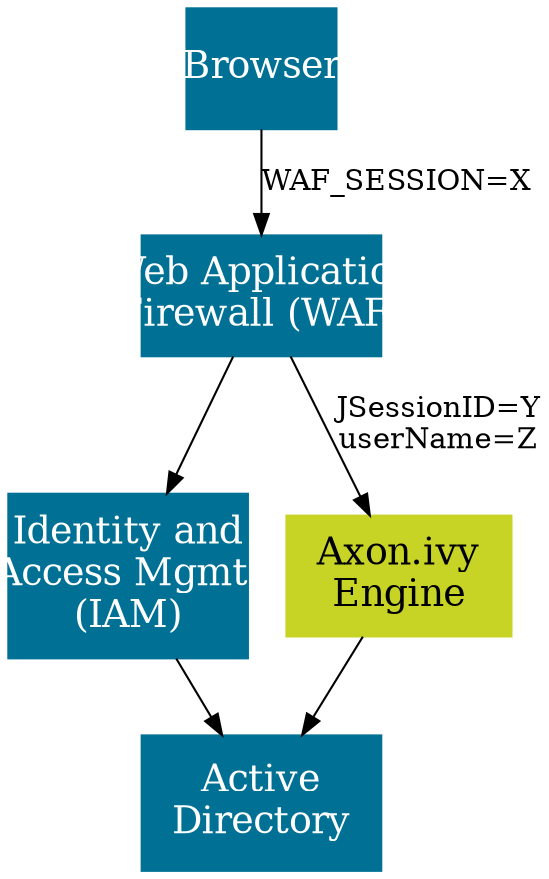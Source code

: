 
digraph overview {
  node [
    shape=box, 
    style=filled,
    margin=0 width=2 height=0.8
    fontcolor="white",    
    color="#007095",
    fixedsize=true,
    fontsize=18
  ];

  browser [ label="Browser", pos = "0,3!", width=1];

  waf [ label="Web Application\nFirewall (WAF)",pos = "3.5,3!" width=1.6];
  iam [ label="Identity and\nAccess Mgmt.\n(IAM)",pos = "3.5,1.5!" height=1.1 width=1.6];
  ad [ label="Active\nDirectory",pos = "3.5,0!" height=0.9 width=1.6];
 
  engine [label="Axon.ivy\nEngine", pos="7,3!", width="1.5", color="#C7D426", fontcolor="black"];
  
  browser -> waf [ label="WAF_SESSION=X"];
  waf -> engine [ label="JSessionID=Y\nuserName=Z"];
  engine -> ad;
  iam -> ad;
  waf -> iam;
}

